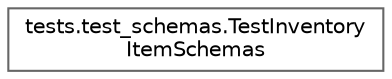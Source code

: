 digraph "Graphical Class Hierarchy"
{
 // LATEX_PDF_SIZE
  bgcolor="transparent";
  edge [fontname=Helvetica,fontsize=10,labelfontname=Helvetica,labelfontsize=10];
  node [fontname=Helvetica,fontsize=10,shape=box,height=0.2,width=0.4];
  rankdir="LR";
  Node0 [id="Node000000",label="tests.test_schemas.TestInventory\lItemSchemas",height=0.2,width=0.4,color="grey40", fillcolor="white", style="filled",URL="$classtests_1_1test__schemas_1_1_test_inventory_item_schemas.html",tooltip=" "];
}
